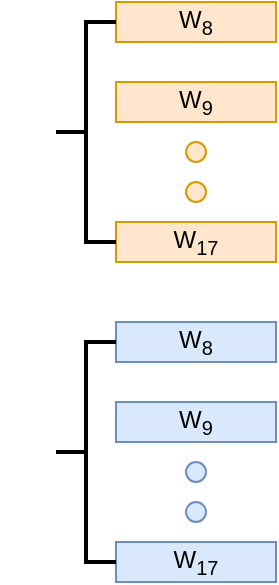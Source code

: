 <mxfile version="21.6.8" type="github">
  <diagram name="第 1 页" id="9AD9HcdSuCNx6mZRMAKC">
    <mxGraphModel dx="1434" dy="758" grid="1" gridSize="10" guides="1" tooltips="1" connect="1" arrows="1" fold="1" page="1" pageScale="1" pageWidth="827" pageHeight="1169" math="0" shadow="0">
      <root>
        <mxCell id="0" />
        <mxCell id="1" parent="0" />
        <mxCell id="mma1RW7rFgHLDuzs1-11-24" value="W&lt;sub&gt;8&lt;/sub&gt;" style="rounded=0;whiteSpace=wrap;html=1;fillColor=#ffe6cc;strokeColor=#d79b00;" vertex="1" parent="1">
          <mxGeometry x="180" y="100" width="80" height="20" as="geometry" />
        </mxCell>
        <mxCell id="mma1RW7rFgHLDuzs1-11-25" value="W&lt;sub&gt;9&lt;/sub&gt;" style="rounded=0;whiteSpace=wrap;html=1;fillColor=#ffe6cc;strokeColor=#d79b00;" vertex="1" parent="1">
          <mxGeometry x="180" y="140" width="80" height="20" as="geometry" />
        </mxCell>
        <mxCell id="mma1RW7rFgHLDuzs1-11-26" value="W&lt;sub&gt;17&lt;/sub&gt;" style="rounded=0;whiteSpace=wrap;html=1;fillColor=#ffe6cc;strokeColor=#d79b00;" vertex="1" parent="1">
          <mxGeometry x="180" y="210" width="80" height="20" as="geometry" />
        </mxCell>
        <mxCell id="mma1RW7rFgHLDuzs1-11-27" value="" style="ellipse;whiteSpace=wrap;html=1;aspect=fixed;fillColor=#ffe6cc;strokeColor=#d79b00;" vertex="1" parent="1">
          <mxGeometry x="215" y="170" width="10" height="10" as="geometry" />
        </mxCell>
        <mxCell id="mma1RW7rFgHLDuzs1-11-28" value="" style="ellipse;whiteSpace=wrap;html=1;aspect=fixed;fillColor=#ffe6cc;strokeColor=#d79b00;" vertex="1" parent="1">
          <mxGeometry x="215" y="190" width="10" height="10" as="geometry" />
        </mxCell>
        <mxCell id="mma1RW7rFgHLDuzs1-11-29" value="" style="strokeWidth=2;html=1;shape=mxgraph.flowchart.annotation_2;align=left;labelPosition=right;pointerEvents=1;" vertex="1" parent="1">
          <mxGeometry x="150" y="110" width="30" height="110" as="geometry" />
        </mxCell>
        <mxCell id="mma1RW7rFgHLDuzs1-11-30" value="W&lt;sub&gt;8&lt;/sub&gt;" style="rounded=0;whiteSpace=wrap;html=1;fillColor=#dae8fc;strokeColor=#6c8ebf;" vertex="1" parent="1">
          <mxGeometry x="180" y="260" width="80" height="20" as="geometry" />
        </mxCell>
        <mxCell id="mma1RW7rFgHLDuzs1-11-31" value="W&lt;sub&gt;9&lt;/sub&gt;" style="rounded=0;whiteSpace=wrap;html=1;fillColor=#dae8fc;strokeColor=#6c8ebf;" vertex="1" parent="1">
          <mxGeometry x="180" y="300" width="80" height="20" as="geometry" />
        </mxCell>
        <mxCell id="mma1RW7rFgHLDuzs1-11-32" value="W&lt;sub&gt;17&lt;/sub&gt;" style="rounded=0;whiteSpace=wrap;html=1;fillColor=#dae8fc;strokeColor=#6c8ebf;" vertex="1" parent="1">
          <mxGeometry x="180" y="370" width="80" height="20" as="geometry" />
        </mxCell>
        <mxCell id="mma1RW7rFgHLDuzs1-11-33" value="" style="ellipse;whiteSpace=wrap;html=1;aspect=fixed;fillColor=#dae8fc;strokeColor=#6c8ebf;" vertex="1" parent="1">
          <mxGeometry x="215" y="330" width="10" height="10" as="geometry" />
        </mxCell>
        <mxCell id="mma1RW7rFgHLDuzs1-11-34" value="" style="ellipse;whiteSpace=wrap;html=1;aspect=fixed;fillColor=#dae8fc;strokeColor=#6c8ebf;" vertex="1" parent="1">
          <mxGeometry x="215" y="350" width="10" height="10" as="geometry" />
        </mxCell>
        <mxCell id="mma1RW7rFgHLDuzs1-11-35" value="" style="strokeWidth=2;html=1;shape=mxgraph.flowchart.annotation_2;align=left;labelPosition=right;pointerEvents=1;" vertex="1" parent="1">
          <mxGeometry x="150" y="270" width="30" height="110" as="geometry" />
        </mxCell>
        <mxCell id="mma1RW7rFgHLDuzs1-11-49" style="edgeStyle=orthogonalEdgeStyle;rounded=0;orthogonalLoop=1;jettySize=auto;html=1;exitX=0.5;exitY=1;exitDx=0;exitDy=0;" edge="1" parent="1">
          <mxGeometry relative="1" as="geometry">
            <mxPoint x="130" y="180" as="sourcePoint" />
            <mxPoint x="130" y="180" as="targetPoint" />
          </mxGeometry>
        </mxCell>
      </root>
    </mxGraphModel>
  </diagram>
</mxfile>
